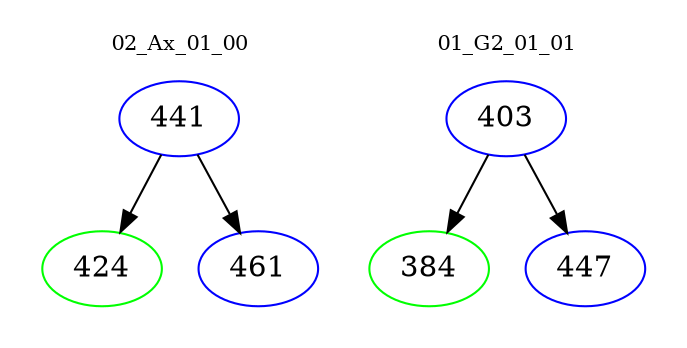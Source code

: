 digraph{
subgraph cluster_0 {
color = white
label = "02_Ax_01_00";
fontsize=10;
T0_441 [label="441", color="blue"]
T0_441 -> T0_424 [color="black"]
T0_424 [label="424", color="green"]
T0_441 -> T0_461 [color="black"]
T0_461 [label="461", color="blue"]
}
subgraph cluster_1 {
color = white
label = "01_G2_01_01";
fontsize=10;
T1_403 [label="403", color="blue"]
T1_403 -> T1_384 [color="black"]
T1_384 [label="384", color="green"]
T1_403 -> T1_447 [color="black"]
T1_447 [label="447", color="blue"]
}
}
